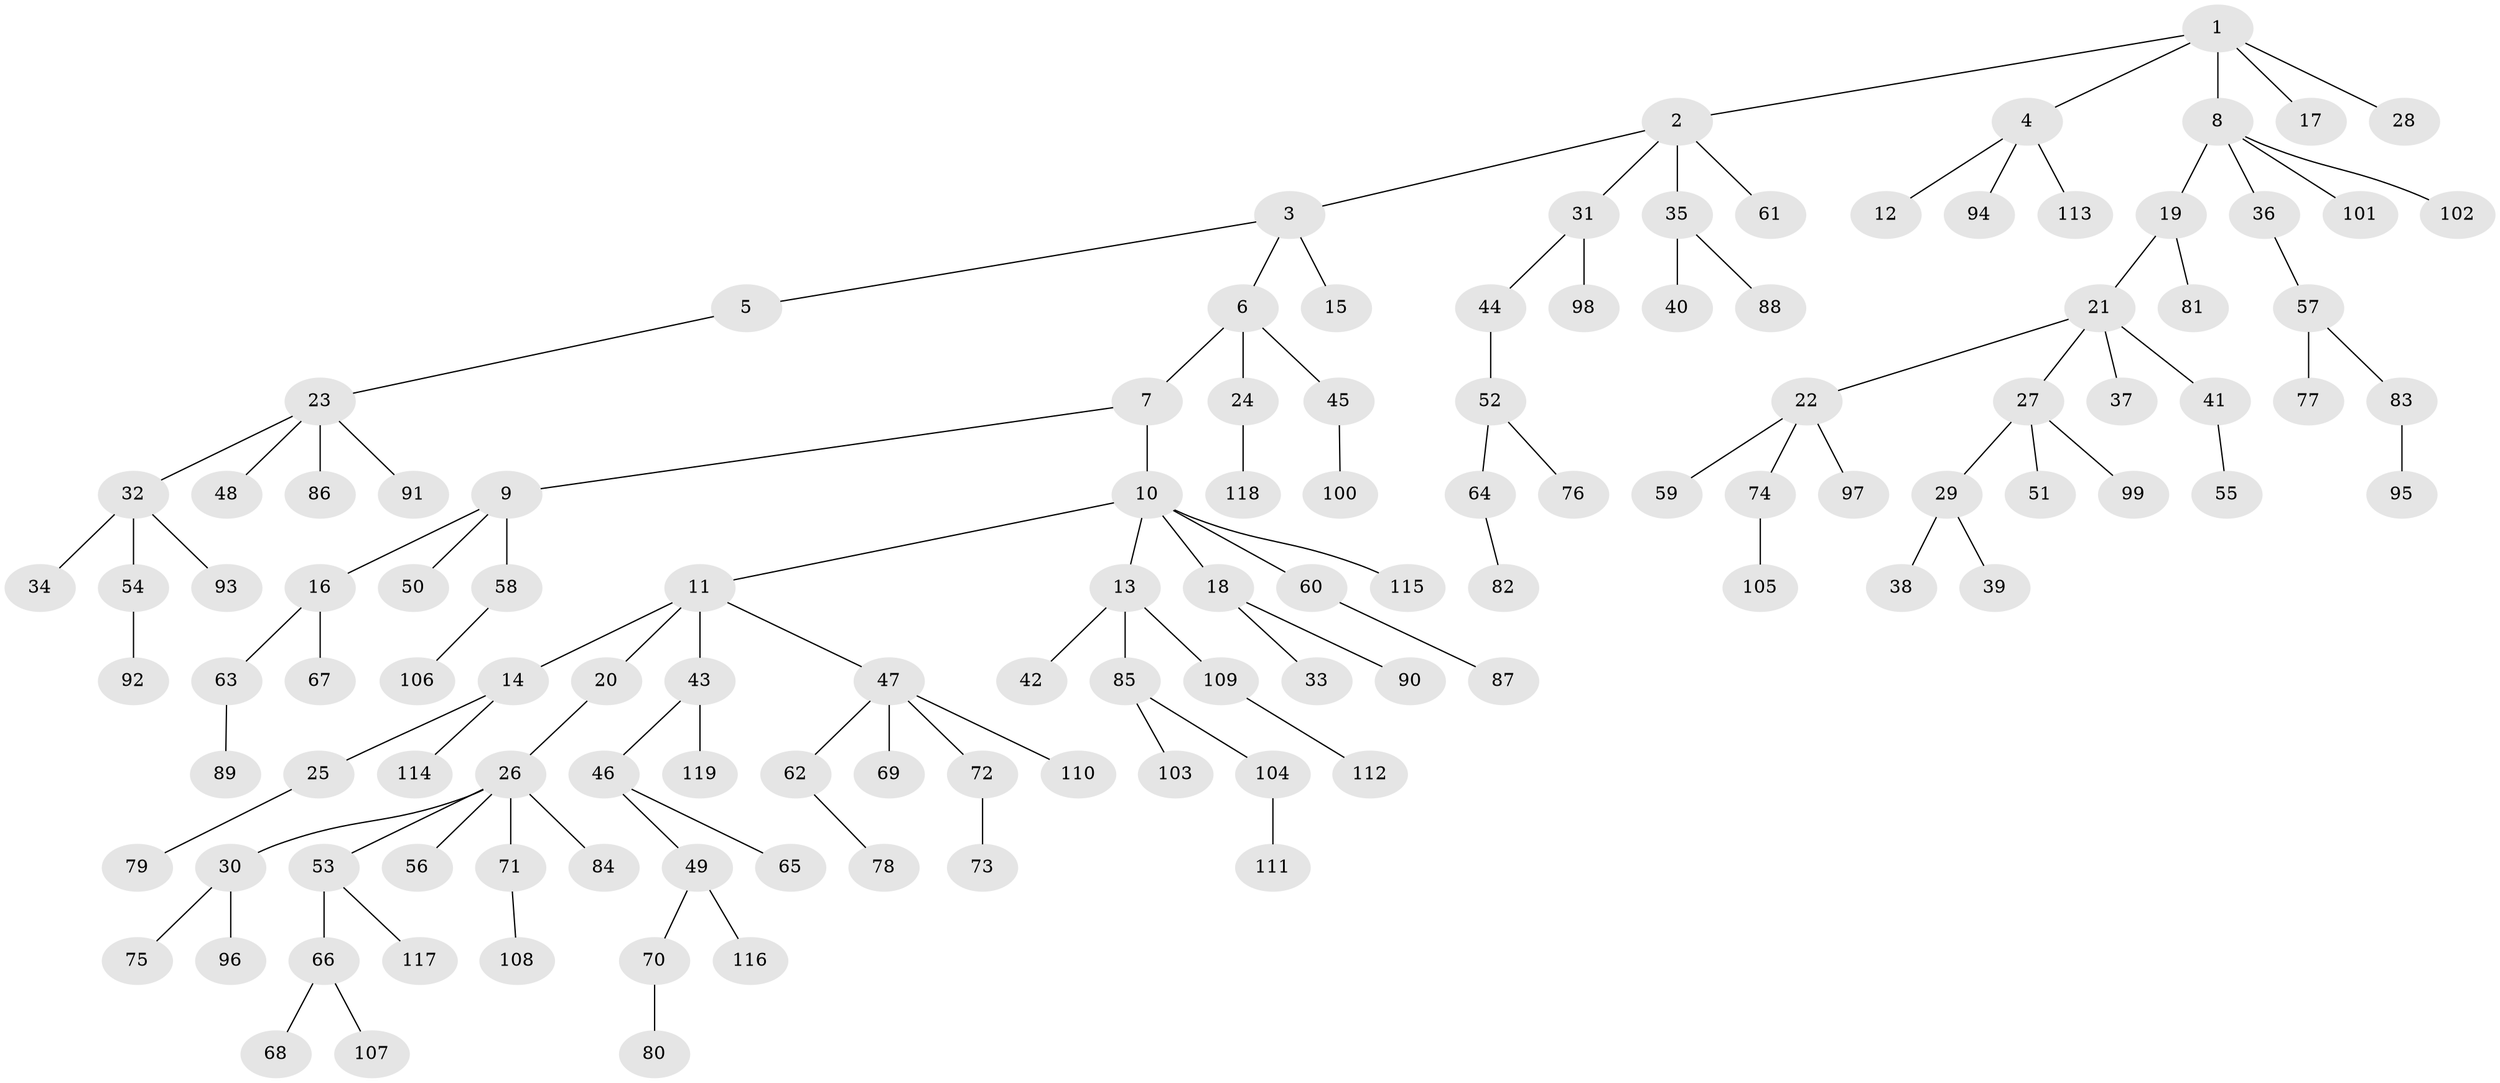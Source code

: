 // coarse degree distribution, {3: 0.16666666666666666, 1: 0.4166666666666667, 2: 0.3333333333333333, 4: 0.05555555555555555, 5: 0.027777777777777776}
// Generated by graph-tools (version 1.1) at 2025/51/03/04/25 22:51:45]
// undirected, 119 vertices, 118 edges
graph export_dot {
  node [color=gray90,style=filled];
  1;
  2;
  3;
  4;
  5;
  6;
  7;
  8;
  9;
  10;
  11;
  12;
  13;
  14;
  15;
  16;
  17;
  18;
  19;
  20;
  21;
  22;
  23;
  24;
  25;
  26;
  27;
  28;
  29;
  30;
  31;
  32;
  33;
  34;
  35;
  36;
  37;
  38;
  39;
  40;
  41;
  42;
  43;
  44;
  45;
  46;
  47;
  48;
  49;
  50;
  51;
  52;
  53;
  54;
  55;
  56;
  57;
  58;
  59;
  60;
  61;
  62;
  63;
  64;
  65;
  66;
  67;
  68;
  69;
  70;
  71;
  72;
  73;
  74;
  75;
  76;
  77;
  78;
  79;
  80;
  81;
  82;
  83;
  84;
  85;
  86;
  87;
  88;
  89;
  90;
  91;
  92;
  93;
  94;
  95;
  96;
  97;
  98;
  99;
  100;
  101;
  102;
  103;
  104;
  105;
  106;
  107;
  108;
  109;
  110;
  111;
  112;
  113;
  114;
  115;
  116;
  117;
  118;
  119;
  1 -- 2;
  1 -- 4;
  1 -- 8;
  1 -- 17;
  1 -- 28;
  2 -- 3;
  2 -- 31;
  2 -- 35;
  2 -- 61;
  3 -- 5;
  3 -- 6;
  3 -- 15;
  4 -- 12;
  4 -- 94;
  4 -- 113;
  5 -- 23;
  6 -- 7;
  6 -- 24;
  6 -- 45;
  7 -- 9;
  7 -- 10;
  8 -- 19;
  8 -- 36;
  8 -- 101;
  8 -- 102;
  9 -- 16;
  9 -- 50;
  9 -- 58;
  10 -- 11;
  10 -- 13;
  10 -- 18;
  10 -- 60;
  10 -- 115;
  11 -- 14;
  11 -- 20;
  11 -- 43;
  11 -- 47;
  13 -- 42;
  13 -- 85;
  13 -- 109;
  14 -- 25;
  14 -- 114;
  16 -- 63;
  16 -- 67;
  18 -- 33;
  18 -- 90;
  19 -- 21;
  19 -- 81;
  20 -- 26;
  21 -- 22;
  21 -- 27;
  21 -- 37;
  21 -- 41;
  22 -- 59;
  22 -- 74;
  22 -- 97;
  23 -- 32;
  23 -- 48;
  23 -- 86;
  23 -- 91;
  24 -- 118;
  25 -- 79;
  26 -- 30;
  26 -- 53;
  26 -- 56;
  26 -- 71;
  26 -- 84;
  27 -- 29;
  27 -- 51;
  27 -- 99;
  29 -- 38;
  29 -- 39;
  30 -- 75;
  30 -- 96;
  31 -- 44;
  31 -- 98;
  32 -- 34;
  32 -- 54;
  32 -- 93;
  35 -- 40;
  35 -- 88;
  36 -- 57;
  41 -- 55;
  43 -- 46;
  43 -- 119;
  44 -- 52;
  45 -- 100;
  46 -- 49;
  46 -- 65;
  47 -- 62;
  47 -- 69;
  47 -- 72;
  47 -- 110;
  49 -- 70;
  49 -- 116;
  52 -- 64;
  52 -- 76;
  53 -- 66;
  53 -- 117;
  54 -- 92;
  57 -- 77;
  57 -- 83;
  58 -- 106;
  60 -- 87;
  62 -- 78;
  63 -- 89;
  64 -- 82;
  66 -- 68;
  66 -- 107;
  70 -- 80;
  71 -- 108;
  72 -- 73;
  74 -- 105;
  83 -- 95;
  85 -- 103;
  85 -- 104;
  104 -- 111;
  109 -- 112;
}
